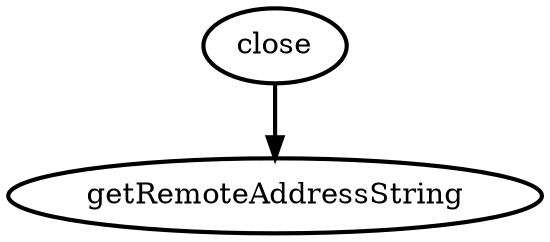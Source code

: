 digraph closegetRemoteAddressString{
close	->	getRemoteAddressString [style = bold];

getRemoteAddressString [style = bold];
close [style = bold];
}
